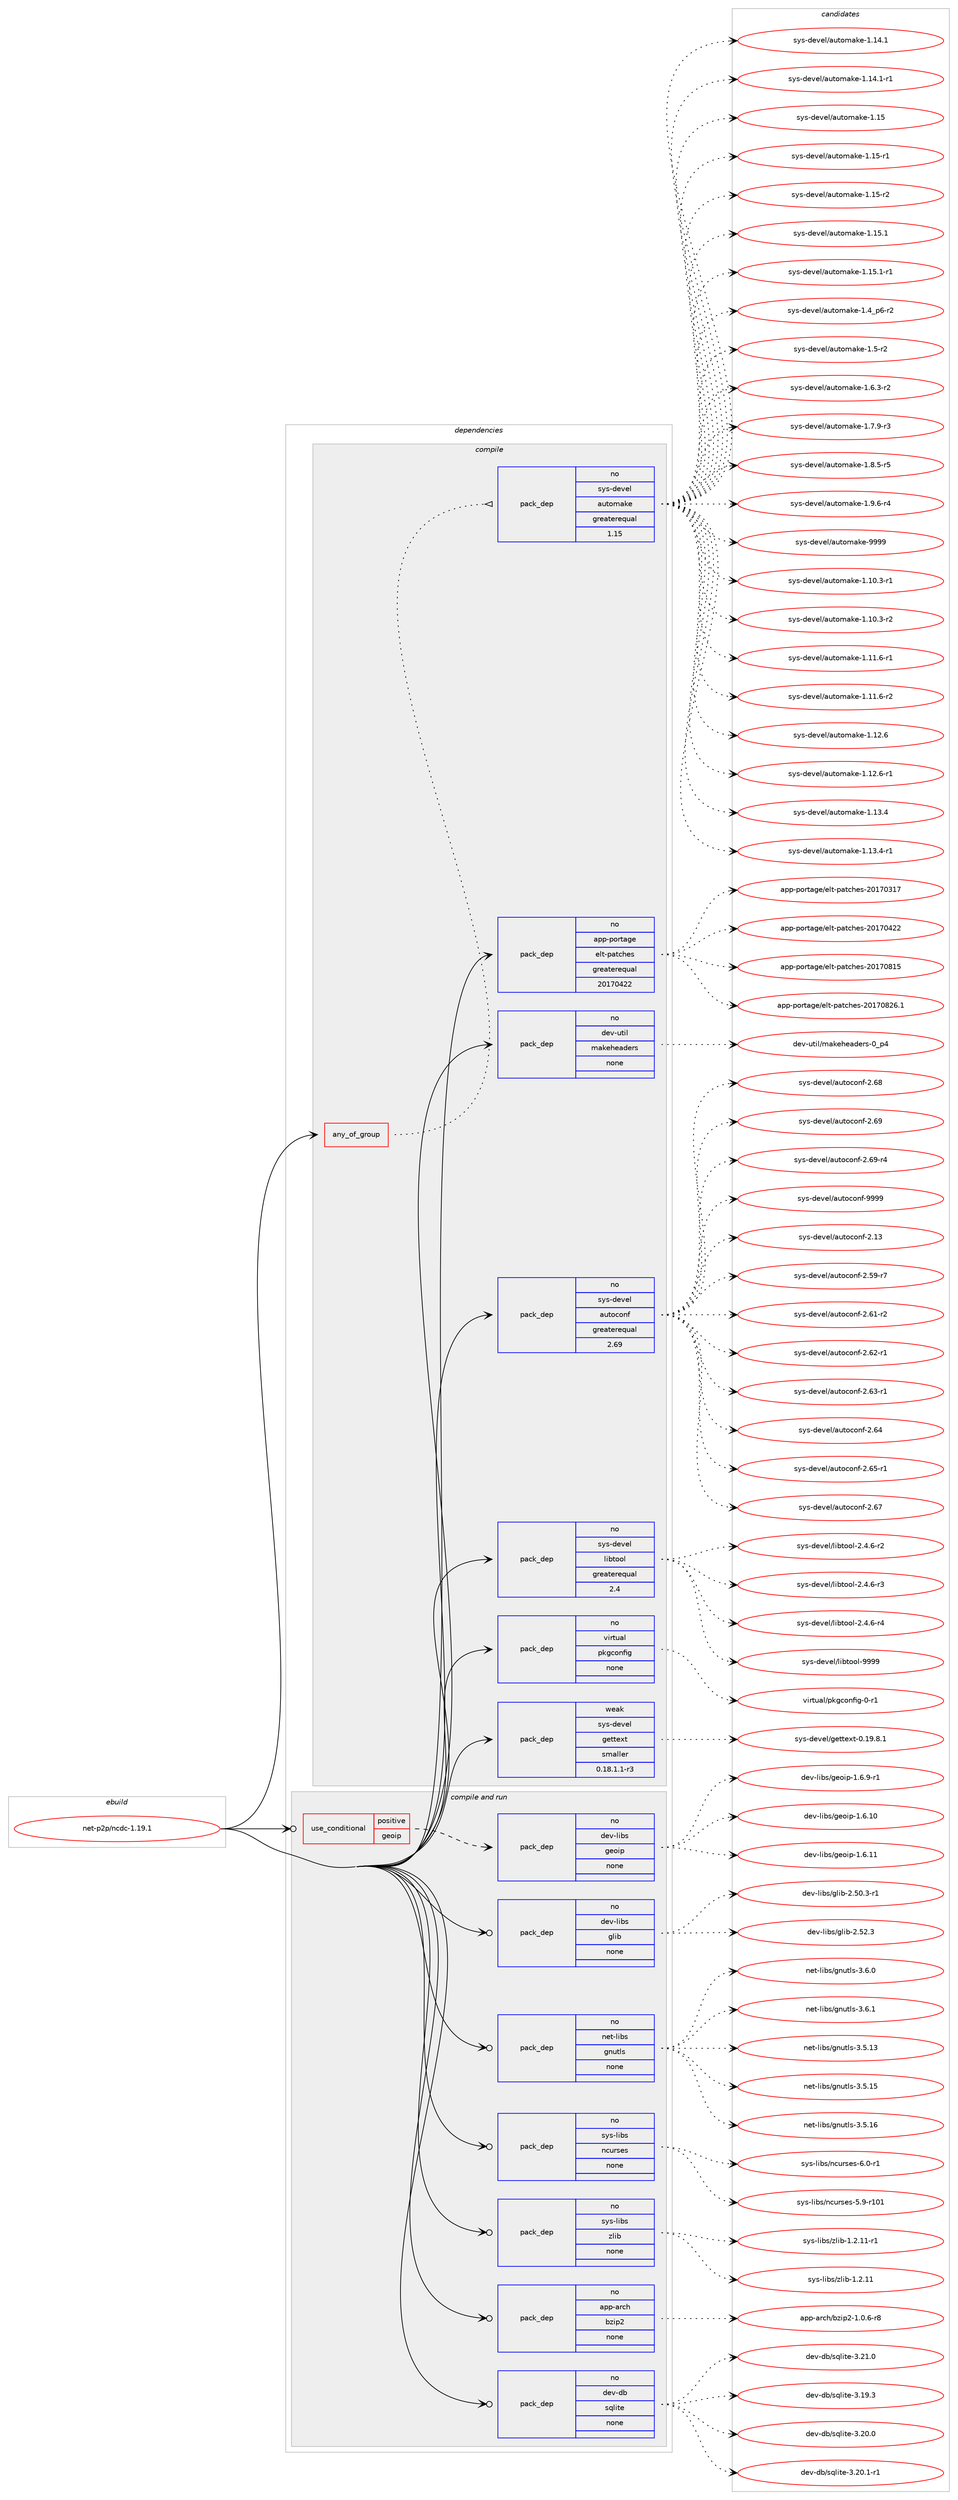 digraph prolog {

# *************
# Graph options
# *************

newrank=true;
concentrate=true;
compound=true;
graph [rankdir=LR,fontname=Helvetica,fontsize=10,ranksep=1.5];#, ranksep=2.5, nodesep=0.2];
edge  [arrowhead=vee];
node  [fontname=Helvetica,fontsize=10];

# **********
# The ebuild
# **********

subgraph cluster_leftcol {
color=gray;
rank=same;
label=<<i>ebuild</i>>;
id [label="net-p2p/ncdc-1.19.1", color=red, width=4, href="../net-p2p/ncdc-1.19.1.svg"];
}

# ****************
# The dependencies
# ****************

subgraph cluster_midcol {
color=gray;
label=<<i>dependencies</i>>;
subgraph cluster_compile {
fillcolor="#eeeeee";
style=filled;
label=<<i>compile</i>>;
subgraph any7265 {
dependency434826 [label=<<TABLE BORDER="0" CELLBORDER="1" CELLSPACING="0" CELLPADDING="4"><TR><TD CELLPADDING="10">any_of_group</TD></TR></TABLE>>, shape=none, color=red];subgraph pack319914 {
dependency434827 [label=<<TABLE BORDER="0" CELLBORDER="1" CELLSPACING="0" CELLPADDING="4" WIDTH="220"><TR><TD ROWSPAN="6" CELLPADDING="30">pack_dep</TD></TR><TR><TD WIDTH="110">no</TD></TR><TR><TD>sys-devel</TD></TR><TR><TD>automake</TD></TR><TR><TD>greaterequal</TD></TR><TR><TD>1.15</TD></TR></TABLE>>, shape=none, color=blue];
}
dependency434826:e -> dependency434827:w [weight=20,style="dotted",arrowhead="oinv"];
}
id:e -> dependency434826:w [weight=20,style="solid",arrowhead="vee"];
subgraph pack319915 {
dependency434828 [label=<<TABLE BORDER="0" CELLBORDER="1" CELLSPACING="0" CELLPADDING="4" WIDTH="220"><TR><TD ROWSPAN="6" CELLPADDING="30">pack_dep</TD></TR><TR><TD WIDTH="110">no</TD></TR><TR><TD>app-portage</TD></TR><TR><TD>elt-patches</TD></TR><TR><TD>greaterequal</TD></TR><TR><TD>20170422</TD></TR></TABLE>>, shape=none, color=blue];
}
id:e -> dependency434828:w [weight=20,style="solid",arrowhead="vee"];
subgraph pack319916 {
dependency434829 [label=<<TABLE BORDER="0" CELLBORDER="1" CELLSPACING="0" CELLPADDING="4" WIDTH="220"><TR><TD ROWSPAN="6" CELLPADDING="30">pack_dep</TD></TR><TR><TD WIDTH="110">no</TD></TR><TR><TD>dev-util</TD></TR><TR><TD>makeheaders</TD></TR><TR><TD>none</TD></TR><TR><TD></TD></TR></TABLE>>, shape=none, color=blue];
}
id:e -> dependency434829:w [weight=20,style="solid",arrowhead="vee"];
subgraph pack319917 {
dependency434830 [label=<<TABLE BORDER="0" CELLBORDER="1" CELLSPACING="0" CELLPADDING="4" WIDTH="220"><TR><TD ROWSPAN="6" CELLPADDING="30">pack_dep</TD></TR><TR><TD WIDTH="110">no</TD></TR><TR><TD>sys-devel</TD></TR><TR><TD>autoconf</TD></TR><TR><TD>greaterequal</TD></TR><TR><TD>2.69</TD></TR></TABLE>>, shape=none, color=blue];
}
id:e -> dependency434830:w [weight=20,style="solid",arrowhead="vee"];
subgraph pack319918 {
dependency434831 [label=<<TABLE BORDER="0" CELLBORDER="1" CELLSPACING="0" CELLPADDING="4" WIDTH="220"><TR><TD ROWSPAN="6" CELLPADDING="30">pack_dep</TD></TR><TR><TD WIDTH="110">no</TD></TR><TR><TD>sys-devel</TD></TR><TR><TD>libtool</TD></TR><TR><TD>greaterequal</TD></TR><TR><TD>2.4</TD></TR></TABLE>>, shape=none, color=blue];
}
id:e -> dependency434831:w [weight=20,style="solid",arrowhead="vee"];
subgraph pack319919 {
dependency434832 [label=<<TABLE BORDER="0" CELLBORDER="1" CELLSPACING="0" CELLPADDING="4" WIDTH="220"><TR><TD ROWSPAN="6" CELLPADDING="30">pack_dep</TD></TR><TR><TD WIDTH="110">no</TD></TR><TR><TD>virtual</TD></TR><TR><TD>pkgconfig</TD></TR><TR><TD>none</TD></TR><TR><TD></TD></TR></TABLE>>, shape=none, color=blue];
}
id:e -> dependency434832:w [weight=20,style="solid",arrowhead="vee"];
subgraph pack319920 {
dependency434833 [label=<<TABLE BORDER="0" CELLBORDER="1" CELLSPACING="0" CELLPADDING="4" WIDTH="220"><TR><TD ROWSPAN="6" CELLPADDING="30">pack_dep</TD></TR><TR><TD WIDTH="110">weak</TD></TR><TR><TD>sys-devel</TD></TR><TR><TD>gettext</TD></TR><TR><TD>smaller</TD></TR><TR><TD>0.18.1.1-r3</TD></TR></TABLE>>, shape=none, color=blue];
}
id:e -> dependency434833:w [weight=20,style="solid",arrowhead="vee"];
}
subgraph cluster_compileandrun {
fillcolor="#eeeeee";
style=filled;
label=<<i>compile and run</i>>;
subgraph cond107414 {
dependency434834 [label=<<TABLE BORDER="0" CELLBORDER="1" CELLSPACING="0" CELLPADDING="4"><TR><TD ROWSPAN="3" CELLPADDING="10">use_conditional</TD></TR><TR><TD>positive</TD></TR><TR><TD>geoip</TD></TR></TABLE>>, shape=none, color=red];
subgraph pack319921 {
dependency434835 [label=<<TABLE BORDER="0" CELLBORDER="1" CELLSPACING="0" CELLPADDING="4" WIDTH="220"><TR><TD ROWSPAN="6" CELLPADDING="30">pack_dep</TD></TR><TR><TD WIDTH="110">no</TD></TR><TR><TD>dev-libs</TD></TR><TR><TD>geoip</TD></TR><TR><TD>none</TD></TR><TR><TD></TD></TR></TABLE>>, shape=none, color=blue];
}
dependency434834:e -> dependency434835:w [weight=20,style="dashed",arrowhead="vee"];
}
id:e -> dependency434834:w [weight=20,style="solid",arrowhead="odotvee"];
subgraph pack319922 {
dependency434836 [label=<<TABLE BORDER="0" CELLBORDER="1" CELLSPACING="0" CELLPADDING="4" WIDTH="220"><TR><TD ROWSPAN="6" CELLPADDING="30">pack_dep</TD></TR><TR><TD WIDTH="110">no</TD></TR><TR><TD>app-arch</TD></TR><TR><TD>bzip2</TD></TR><TR><TD>none</TD></TR><TR><TD></TD></TR></TABLE>>, shape=none, color=blue];
}
id:e -> dependency434836:w [weight=20,style="solid",arrowhead="odotvee"];
subgraph pack319923 {
dependency434837 [label=<<TABLE BORDER="0" CELLBORDER="1" CELLSPACING="0" CELLPADDING="4" WIDTH="220"><TR><TD ROWSPAN="6" CELLPADDING="30">pack_dep</TD></TR><TR><TD WIDTH="110">no</TD></TR><TR><TD>dev-db</TD></TR><TR><TD>sqlite</TD></TR><TR><TD>none</TD></TR><TR><TD></TD></TR></TABLE>>, shape=none, color=blue];
}
id:e -> dependency434837:w [weight=20,style="solid",arrowhead="odotvee"];
subgraph pack319924 {
dependency434838 [label=<<TABLE BORDER="0" CELLBORDER="1" CELLSPACING="0" CELLPADDING="4" WIDTH="220"><TR><TD ROWSPAN="6" CELLPADDING="30">pack_dep</TD></TR><TR><TD WIDTH="110">no</TD></TR><TR><TD>dev-libs</TD></TR><TR><TD>glib</TD></TR><TR><TD>none</TD></TR><TR><TD></TD></TR></TABLE>>, shape=none, color=blue];
}
id:e -> dependency434838:w [weight=20,style="solid",arrowhead="odotvee"];
subgraph pack319925 {
dependency434839 [label=<<TABLE BORDER="0" CELLBORDER="1" CELLSPACING="0" CELLPADDING="4" WIDTH="220"><TR><TD ROWSPAN="6" CELLPADDING="30">pack_dep</TD></TR><TR><TD WIDTH="110">no</TD></TR><TR><TD>net-libs</TD></TR><TR><TD>gnutls</TD></TR><TR><TD>none</TD></TR><TR><TD></TD></TR></TABLE>>, shape=none, color=blue];
}
id:e -> dependency434839:w [weight=20,style="solid",arrowhead="odotvee"];
subgraph pack319926 {
dependency434840 [label=<<TABLE BORDER="0" CELLBORDER="1" CELLSPACING="0" CELLPADDING="4" WIDTH="220"><TR><TD ROWSPAN="6" CELLPADDING="30">pack_dep</TD></TR><TR><TD WIDTH="110">no</TD></TR><TR><TD>sys-libs</TD></TR><TR><TD>ncurses</TD></TR><TR><TD>none</TD></TR><TR><TD></TD></TR></TABLE>>, shape=none, color=blue];
}
id:e -> dependency434840:w [weight=20,style="solid",arrowhead="odotvee"];
subgraph pack319927 {
dependency434841 [label=<<TABLE BORDER="0" CELLBORDER="1" CELLSPACING="0" CELLPADDING="4" WIDTH="220"><TR><TD ROWSPAN="6" CELLPADDING="30">pack_dep</TD></TR><TR><TD WIDTH="110">no</TD></TR><TR><TD>sys-libs</TD></TR><TR><TD>zlib</TD></TR><TR><TD>none</TD></TR><TR><TD></TD></TR></TABLE>>, shape=none, color=blue];
}
id:e -> dependency434841:w [weight=20,style="solid",arrowhead="odotvee"];
}
subgraph cluster_run {
fillcolor="#eeeeee";
style=filled;
label=<<i>run</i>>;
}
}

# **************
# The candidates
# **************

subgraph cluster_choices {
rank=same;
color=gray;
label=<<i>candidates</i>>;

subgraph choice319914 {
color=black;
nodesep=1;
choice11512111545100101118101108479711711611110997107101454946494846514511449 [label="sys-devel/automake-1.10.3-r1", color=red, width=4,href="../sys-devel/automake-1.10.3-r1.svg"];
choice11512111545100101118101108479711711611110997107101454946494846514511450 [label="sys-devel/automake-1.10.3-r2", color=red, width=4,href="../sys-devel/automake-1.10.3-r2.svg"];
choice11512111545100101118101108479711711611110997107101454946494946544511449 [label="sys-devel/automake-1.11.6-r1", color=red, width=4,href="../sys-devel/automake-1.11.6-r1.svg"];
choice11512111545100101118101108479711711611110997107101454946494946544511450 [label="sys-devel/automake-1.11.6-r2", color=red, width=4,href="../sys-devel/automake-1.11.6-r2.svg"];
choice1151211154510010111810110847971171161111099710710145494649504654 [label="sys-devel/automake-1.12.6", color=red, width=4,href="../sys-devel/automake-1.12.6.svg"];
choice11512111545100101118101108479711711611110997107101454946495046544511449 [label="sys-devel/automake-1.12.6-r1", color=red, width=4,href="../sys-devel/automake-1.12.6-r1.svg"];
choice1151211154510010111810110847971171161111099710710145494649514652 [label="sys-devel/automake-1.13.4", color=red, width=4,href="../sys-devel/automake-1.13.4.svg"];
choice11512111545100101118101108479711711611110997107101454946495146524511449 [label="sys-devel/automake-1.13.4-r1", color=red, width=4,href="../sys-devel/automake-1.13.4-r1.svg"];
choice1151211154510010111810110847971171161111099710710145494649524649 [label="sys-devel/automake-1.14.1", color=red, width=4,href="../sys-devel/automake-1.14.1.svg"];
choice11512111545100101118101108479711711611110997107101454946495246494511449 [label="sys-devel/automake-1.14.1-r1", color=red, width=4,href="../sys-devel/automake-1.14.1-r1.svg"];
choice115121115451001011181011084797117116111109971071014549464953 [label="sys-devel/automake-1.15", color=red, width=4,href="../sys-devel/automake-1.15.svg"];
choice1151211154510010111810110847971171161111099710710145494649534511449 [label="sys-devel/automake-1.15-r1", color=red, width=4,href="../sys-devel/automake-1.15-r1.svg"];
choice1151211154510010111810110847971171161111099710710145494649534511450 [label="sys-devel/automake-1.15-r2", color=red, width=4,href="../sys-devel/automake-1.15-r2.svg"];
choice1151211154510010111810110847971171161111099710710145494649534649 [label="sys-devel/automake-1.15.1", color=red, width=4,href="../sys-devel/automake-1.15.1.svg"];
choice11512111545100101118101108479711711611110997107101454946495346494511449 [label="sys-devel/automake-1.15.1-r1", color=red, width=4,href="../sys-devel/automake-1.15.1-r1.svg"];
choice115121115451001011181011084797117116111109971071014549465295112544511450 [label="sys-devel/automake-1.4_p6-r2", color=red, width=4,href="../sys-devel/automake-1.4_p6-r2.svg"];
choice11512111545100101118101108479711711611110997107101454946534511450 [label="sys-devel/automake-1.5-r2", color=red, width=4,href="../sys-devel/automake-1.5-r2.svg"];
choice115121115451001011181011084797117116111109971071014549465446514511450 [label="sys-devel/automake-1.6.3-r2", color=red, width=4,href="../sys-devel/automake-1.6.3-r2.svg"];
choice115121115451001011181011084797117116111109971071014549465546574511451 [label="sys-devel/automake-1.7.9-r3", color=red, width=4,href="../sys-devel/automake-1.7.9-r3.svg"];
choice115121115451001011181011084797117116111109971071014549465646534511453 [label="sys-devel/automake-1.8.5-r5", color=red, width=4,href="../sys-devel/automake-1.8.5-r5.svg"];
choice115121115451001011181011084797117116111109971071014549465746544511452 [label="sys-devel/automake-1.9.6-r4", color=red, width=4,href="../sys-devel/automake-1.9.6-r4.svg"];
choice115121115451001011181011084797117116111109971071014557575757 [label="sys-devel/automake-9999", color=red, width=4,href="../sys-devel/automake-9999.svg"];
dependency434827:e -> choice11512111545100101118101108479711711611110997107101454946494846514511449:w [style=dotted,weight="100"];
dependency434827:e -> choice11512111545100101118101108479711711611110997107101454946494846514511450:w [style=dotted,weight="100"];
dependency434827:e -> choice11512111545100101118101108479711711611110997107101454946494946544511449:w [style=dotted,weight="100"];
dependency434827:e -> choice11512111545100101118101108479711711611110997107101454946494946544511450:w [style=dotted,weight="100"];
dependency434827:e -> choice1151211154510010111810110847971171161111099710710145494649504654:w [style=dotted,weight="100"];
dependency434827:e -> choice11512111545100101118101108479711711611110997107101454946495046544511449:w [style=dotted,weight="100"];
dependency434827:e -> choice1151211154510010111810110847971171161111099710710145494649514652:w [style=dotted,weight="100"];
dependency434827:e -> choice11512111545100101118101108479711711611110997107101454946495146524511449:w [style=dotted,weight="100"];
dependency434827:e -> choice1151211154510010111810110847971171161111099710710145494649524649:w [style=dotted,weight="100"];
dependency434827:e -> choice11512111545100101118101108479711711611110997107101454946495246494511449:w [style=dotted,weight="100"];
dependency434827:e -> choice115121115451001011181011084797117116111109971071014549464953:w [style=dotted,weight="100"];
dependency434827:e -> choice1151211154510010111810110847971171161111099710710145494649534511449:w [style=dotted,weight="100"];
dependency434827:e -> choice1151211154510010111810110847971171161111099710710145494649534511450:w [style=dotted,weight="100"];
dependency434827:e -> choice1151211154510010111810110847971171161111099710710145494649534649:w [style=dotted,weight="100"];
dependency434827:e -> choice11512111545100101118101108479711711611110997107101454946495346494511449:w [style=dotted,weight="100"];
dependency434827:e -> choice115121115451001011181011084797117116111109971071014549465295112544511450:w [style=dotted,weight="100"];
dependency434827:e -> choice11512111545100101118101108479711711611110997107101454946534511450:w [style=dotted,weight="100"];
dependency434827:e -> choice115121115451001011181011084797117116111109971071014549465446514511450:w [style=dotted,weight="100"];
dependency434827:e -> choice115121115451001011181011084797117116111109971071014549465546574511451:w [style=dotted,weight="100"];
dependency434827:e -> choice115121115451001011181011084797117116111109971071014549465646534511453:w [style=dotted,weight="100"];
dependency434827:e -> choice115121115451001011181011084797117116111109971071014549465746544511452:w [style=dotted,weight="100"];
dependency434827:e -> choice115121115451001011181011084797117116111109971071014557575757:w [style=dotted,weight="100"];
}
subgraph choice319915 {
color=black;
nodesep=1;
choice97112112451121111141169710310147101108116451129711699104101115455048495548514955 [label="app-portage/elt-patches-20170317", color=red, width=4,href="../app-portage/elt-patches-20170317.svg"];
choice97112112451121111141169710310147101108116451129711699104101115455048495548525050 [label="app-portage/elt-patches-20170422", color=red, width=4,href="../app-portage/elt-patches-20170422.svg"];
choice97112112451121111141169710310147101108116451129711699104101115455048495548564953 [label="app-portage/elt-patches-20170815", color=red, width=4,href="../app-portage/elt-patches-20170815.svg"];
choice971121124511211111411697103101471011081164511297116991041011154550484955485650544649 [label="app-portage/elt-patches-20170826.1", color=red, width=4,href="../app-portage/elt-patches-20170826.1.svg"];
dependency434828:e -> choice97112112451121111141169710310147101108116451129711699104101115455048495548514955:w [style=dotted,weight="100"];
dependency434828:e -> choice97112112451121111141169710310147101108116451129711699104101115455048495548525050:w [style=dotted,weight="100"];
dependency434828:e -> choice97112112451121111141169710310147101108116451129711699104101115455048495548564953:w [style=dotted,weight="100"];
dependency434828:e -> choice971121124511211111411697103101471011081164511297116991041011154550484955485650544649:w [style=dotted,weight="100"];
}
subgraph choice319916 {
color=black;
nodesep=1;
choice1001011184511711610510847109971071011041019710010111411545489511252 [label="dev-util/makeheaders-0_p4", color=red, width=4,href="../dev-util/makeheaders-0_p4.svg"];
dependency434829:e -> choice1001011184511711610510847109971071011041019710010111411545489511252:w [style=dotted,weight="100"];
}
subgraph choice319917 {
color=black;
nodesep=1;
choice115121115451001011181011084797117116111991111101024550464951 [label="sys-devel/autoconf-2.13", color=red, width=4,href="../sys-devel/autoconf-2.13.svg"];
choice1151211154510010111810110847971171161119911111010245504653574511455 [label="sys-devel/autoconf-2.59-r7", color=red, width=4,href="../sys-devel/autoconf-2.59-r7.svg"];
choice1151211154510010111810110847971171161119911111010245504654494511450 [label="sys-devel/autoconf-2.61-r2", color=red, width=4,href="../sys-devel/autoconf-2.61-r2.svg"];
choice1151211154510010111810110847971171161119911111010245504654504511449 [label="sys-devel/autoconf-2.62-r1", color=red, width=4,href="../sys-devel/autoconf-2.62-r1.svg"];
choice1151211154510010111810110847971171161119911111010245504654514511449 [label="sys-devel/autoconf-2.63-r1", color=red, width=4,href="../sys-devel/autoconf-2.63-r1.svg"];
choice115121115451001011181011084797117116111991111101024550465452 [label="sys-devel/autoconf-2.64", color=red, width=4,href="../sys-devel/autoconf-2.64.svg"];
choice1151211154510010111810110847971171161119911111010245504654534511449 [label="sys-devel/autoconf-2.65-r1", color=red, width=4,href="../sys-devel/autoconf-2.65-r1.svg"];
choice115121115451001011181011084797117116111991111101024550465455 [label="sys-devel/autoconf-2.67", color=red, width=4,href="../sys-devel/autoconf-2.67.svg"];
choice115121115451001011181011084797117116111991111101024550465456 [label="sys-devel/autoconf-2.68", color=red, width=4,href="../sys-devel/autoconf-2.68.svg"];
choice115121115451001011181011084797117116111991111101024550465457 [label="sys-devel/autoconf-2.69", color=red, width=4,href="../sys-devel/autoconf-2.69.svg"];
choice1151211154510010111810110847971171161119911111010245504654574511452 [label="sys-devel/autoconf-2.69-r4", color=red, width=4,href="../sys-devel/autoconf-2.69-r4.svg"];
choice115121115451001011181011084797117116111991111101024557575757 [label="sys-devel/autoconf-9999", color=red, width=4,href="../sys-devel/autoconf-9999.svg"];
dependency434830:e -> choice115121115451001011181011084797117116111991111101024550464951:w [style=dotted,weight="100"];
dependency434830:e -> choice1151211154510010111810110847971171161119911111010245504653574511455:w [style=dotted,weight="100"];
dependency434830:e -> choice1151211154510010111810110847971171161119911111010245504654494511450:w [style=dotted,weight="100"];
dependency434830:e -> choice1151211154510010111810110847971171161119911111010245504654504511449:w [style=dotted,weight="100"];
dependency434830:e -> choice1151211154510010111810110847971171161119911111010245504654514511449:w [style=dotted,weight="100"];
dependency434830:e -> choice115121115451001011181011084797117116111991111101024550465452:w [style=dotted,weight="100"];
dependency434830:e -> choice1151211154510010111810110847971171161119911111010245504654534511449:w [style=dotted,weight="100"];
dependency434830:e -> choice115121115451001011181011084797117116111991111101024550465455:w [style=dotted,weight="100"];
dependency434830:e -> choice115121115451001011181011084797117116111991111101024550465456:w [style=dotted,weight="100"];
dependency434830:e -> choice115121115451001011181011084797117116111991111101024550465457:w [style=dotted,weight="100"];
dependency434830:e -> choice1151211154510010111810110847971171161119911111010245504654574511452:w [style=dotted,weight="100"];
dependency434830:e -> choice115121115451001011181011084797117116111991111101024557575757:w [style=dotted,weight="100"];
}
subgraph choice319918 {
color=black;
nodesep=1;
choice1151211154510010111810110847108105981161111111084550465246544511450 [label="sys-devel/libtool-2.4.6-r2", color=red, width=4,href="../sys-devel/libtool-2.4.6-r2.svg"];
choice1151211154510010111810110847108105981161111111084550465246544511451 [label="sys-devel/libtool-2.4.6-r3", color=red, width=4,href="../sys-devel/libtool-2.4.6-r3.svg"];
choice1151211154510010111810110847108105981161111111084550465246544511452 [label="sys-devel/libtool-2.4.6-r4", color=red, width=4,href="../sys-devel/libtool-2.4.6-r4.svg"];
choice1151211154510010111810110847108105981161111111084557575757 [label="sys-devel/libtool-9999", color=red, width=4,href="../sys-devel/libtool-9999.svg"];
dependency434831:e -> choice1151211154510010111810110847108105981161111111084550465246544511450:w [style=dotted,weight="100"];
dependency434831:e -> choice1151211154510010111810110847108105981161111111084550465246544511451:w [style=dotted,weight="100"];
dependency434831:e -> choice1151211154510010111810110847108105981161111111084550465246544511452:w [style=dotted,weight="100"];
dependency434831:e -> choice1151211154510010111810110847108105981161111111084557575757:w [style=dotted,weight="100"];
}
subgraph choice319919 {
color=black;
nodesep=1;
choice11810511411611797108471121071039911111010210510345484511449 [label="virtual/pkgconfig-0-r1", color=red, width=4,href="../virtual/pkgconfig-0-r1.svg"];
dependency434832:e -> choice11810511411611797108471121071039911111010210510345484511449:w [style=dotted,weight="100"];
}
subgraph choice319920 {
color=black;
nodesep=1;
choice1151211154510010111810110847103101116116101120116454846495746564649 [label="sys-devel/gettext-0.19.8.1", color=red, width=4,href="../sys-devel/gettext-0.19.8.1.svg"];
dependency434833:e -> choice1151211154510010111810110847103101116116101120116454846495746564649:w [style=dotted,weight="100"];
}
subgraph choice319921 {
color=black;
nodesep=1;
choice10010111845108105981154710310111110511245494654464948 [label="dev-libs/geoip-1.6.10", color=red, width=4,href="../dev-libs/geoip-1.6.10.svg"];
choice10010111845108105981154710310111110511245494654464949 [label="dev-libs/geoip-1.6.11", color=red, width=4,href="../dev-libs/geoip-1.6.11.svg"];
choice1001011184510810598115471031011111051124549465446574511449 [label="dev-libs/geoip-1.6.9-r1", color=red, width=4,href="../dev-libs/geoip-1.6.9-r1.svg"];
dependency434835:e -> choice10010111845108105981154710310111110511245494654464948:w [style=dotted,weight="100"];
dependency434835:e -> choice10010111845108105981154710310111110511245494654464949:w [style=dotted,weight="100"];
dependency434835:e -> choice1001011184510810598115471031011111051124549465446574511449:w [style=dotted,weight="100"];
}
subgraph choice319922 {
color=black;
nodesep=1;
choice971121124597114991044798122105112504549464846544511456 [label="app-arch/bzip2-1.0.6-r8", color=red, width=4,href="../app-arch/bzip2-1.0.6-r8.svg"];
dependency434836:e -> choice971121124597114991044798122105112504549464846544511456:w [style=dotted,weight="100"];
}
subgraph choice319923 {
color=black;
nodesep=1;
choice10010111845100984711511310810511610145514649574651 [label="dev-db/sqlite-3.19.3", color=red, width=4,href="../dev-db/sqlite-3.19.3.svg"];
choice10010111845100984711511310810511610145514650484648 [label="dev-db/sqlite-3.20.0", color=red, width=4,href="../dev-db/sqlite-3.20.0.svg"];
choice100101118451009847115113108105116101455146504846494511449 [label="dev-db/sqlite-3.20.1-r1", color=red, width=4,href="../dev-db/sqlite-3.20.1-r1.svg"];
choice10010111845100984711511310810511610145514650494648 [label="dev-db/sqlite-3.21.0", color=red, width=4,href="../dev-db/sqlite-3.21.0.svg"];
dependency434837:e -> choice10010111845100984711511310810511610145514649574651:w [style=dotted,weight="100"];
dependency434837:e -> choice10010111845100984711511310810511610145514650484648:w [style=dotted,weight="100"];
dependency434837:e -> choice100101118451009847115113108105116101455146504846494511449:w [style=dotted,weight="100"];
dependency434837:e -> choice10010111845100984711511310810511610145514650494648:w [style=dotted,weight="100"];
}
subgraph choice319924 {
color=black;
nodesep=1;
choice10010111845108105981154710310810598455046534846514511449 [label="dev-libs/glib-2.50.3-r1", color=red, width=4,href="../dev-libs/glib-2.50.3-r1.svg"];
choice1001011184510810598115471031081059845504653504651 [label="dev-libs/glib-2.52.3", color=red, width=4,href="../dev-libs/glib-2.52.3.svg"];
dependency434838:e -> choice10010111845108105981154710310810598455046534846514511449:w [style=dotted,weight="100"];
dependency434838:e -> choice1001011184510810598115471031081059845504653504651:w [style=dotted,weight="100"];
}
subgraph choice319925 {
color=black;
nodesep=1;
choice11010111645108105981154710311011711610811545514653464951 [label="net-libs/gnutls-3.5.13", color=red, width=4,href="../net-libs/gnutls-3.5.13.svg"];
choice11010111645108105981154710311011711610811545514653464953 [label="net-libs/gnutls-3.5.15", color=red, width=4,href="../net-libs/gnutls-3.5.15.svg"];
choice11010111645108105981154710311011711610811545514653464954 [label="net-libs/gnutls-3.5.16", color=red, width=4,href="../net-libs/gnutls-3.5.16.svg"];
choice110101116451081059811547103110117116108115455146544648 [label="net-libs/gnutls-3.6.0", color=red, width=4,href="../net-libs/gnutls-3.6.0.svg"];
choice110101116451081059811547103110117116108115455146544649 [label="net-libs/gnutls-3.6.1", color=red, width=4,href="../net-libs/gnutls-3.6.1.svg"];
dependency434839:e -> choice11010111645108105981154710311011711610811545514653464951:w [style=dotted,weight="100"];
dependency434839:e -> choice11010111645108105981154710311011711610811545514653464953:w [style=dotted,weight="100"];
dependency434839:e -> choice11010111645108105981154710311011711610811545514653464954:w [style=dotted,weight="100"];
dependency434839:e -> choice110101116451081059811547103110117116108115455146544648:w [style=dotted,weight="100"];
dependency434839:e -> choice110101116451081059811547103110117116108115455146544649:w [style=dotted,weight="100"];
}
subgraph choice319926 {
color=black;
nodesep=1;
choice115121115451081059811547110991171141151011154553465745114494849 [label="sys-libs/ncurses-5.9-r101", color=red, width=4,href="../sys-libs/ncurses-5.9-r101.svg"];
choice11512111545108105981154711099117114115101115455446484511449 [label="sys-libs/ncurses-6.0-r1", color=red, width=4,href="../sys-libs/ncurses-6.0-r1.svg"];
dependency434840:e -> choice115121115451081059811547110991171141151011154553465745114494849:w [style=dotted,weight="100"];
dependency434840:e -> choice11512111545108105981154711099117114115101115455446484511449:w [style=dotted,weight="100"];
}
subgraph choice319927 {
color=black;
nodesep=1;
choice1151211154510810598115471221081059845494650464949 [label="sys-libs/zlib-1.2.11", color=red, width=4,href="../sys-libs/zlib-1.2.11.svg"];
choice11512111545108105981154712210810598454946504649494511449 [label="sys-libs/zlib-1.2.11-r1", color=red, width=4,href="../sys-libs/zlib-1.2.11-r1.svg"];
dependency434841:e -> choice1151211154510810598115471221081059845494650464949:w [style=dotted,weight="100"];
dependency434841:e -> choice11512111545108105981154712210810598454946504649494511449:w [style=dotted,weight="100"];
}
}

}
